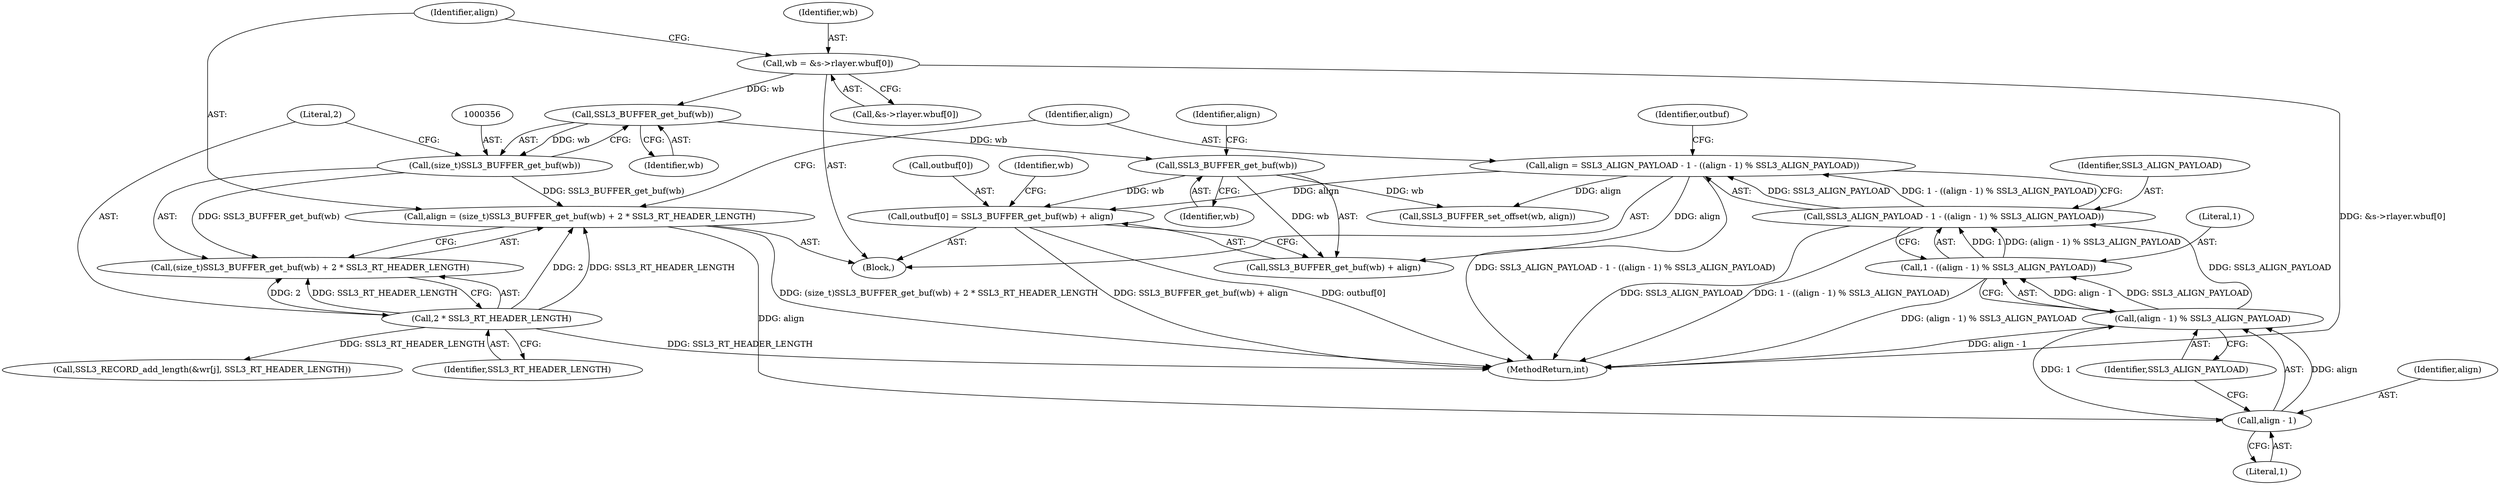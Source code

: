digraph "0_openssl_4ad93618d26a3ea23d36ad5498ff4f59eff3a4d2@pointer" {
"1000373" [label="(Call,outbuf[0] = SSL3_BUFFER_get_buf(wb) + align)"];
"1000378" [label="(Call,SSL3_BUFFER_get_buf(wb))"];
"1000357" [label="(Call,SSL3_BUFFER_get_buf(wb))"];
"1000342" [label="(Call,wb = &s->rlayer.wbuf[0])"];
"1000362" [label="(Call,align = SSL3_ALIGN_PAYLOAD - 1 - ((align - 1) % SSL3_ALIGN_PAYLOAD))"];
"1000364" [label="(Call,SSL3_ALIGN_PAYLOAD - 1 - ((align - 1) % SSL3_ALIGN_PAYLOAD))"];
"1000368" [label="(Call,(align - 1) % SSL3_ALIGN_PAYLOAD)"];
"1000369" [label="(Call,align - 1)"];
"1000352" [label="(Call,align = (size_t)SSL3_BUFFER_get_buf(wb) + 2 * SSL3_RT_HEADER_LENGTH)"];
"1000355" [label="(Call,(size_t)SSL3_BUFFER_get_buf(wb))"];
"1000359" [label="(Call,2 * SSL3_RT_HEADER_LENGTH)"];
"1000366" [label="(Call,1 - ((align - 1) % SSL3_ALIGN_PAYLOAD))"];
"1000379" [label="(Identifier,wb)"];
"1000368" [label="(Call,(align - 1) % SSL3_ALIGN_PAYLOAD)"];
"1000371" [label="(Literal,1)"];
"1000372" [label="(Identifier,SSL3_ALIGN_PAYLOAD)"];
"1000369" [label="(Call,align - 1)"];
"1000380" [label="(Identifier,align)"];
"1000362" [label="(Call,align = SSL3_ALIGN_PAYLOAD - 1 - ((align - 1) % SSL3_ALIGN_PAYLOAD))"];
"1000365" [label="(Identifier,SSL3_ALIGN_PAYLOAD)"];
"1000361" [label="(Identifier,SSL3_RT_HEADER_LENGTH)"];
"1000373" [label="(Call,outbuf[0] = SSL3_BUFFER_get_buf(wb) + align)"];
"1000367" [label="(Literal,1)"];
"1000342" [label="(Call,wb = &s->rlayer.wbuf[0])"];
"1000364" [label="(Call,SSL3_ALIGN_PAYLOAD - 1 - ((align - 1) % SSL3_ALIGN_PAYLOAD))"];
"1000360" [label="(Literal,2)"];
"1000366" [label="(Call,1 - ((align - 1) % SSL3_ALIGN_PAYLOAD))"];
"1000354" [label="(Call,(size_t)SSL3_BUFFER_get_buf(wb) + 2 * SSL3_RT_HEADER_LENGTH)"];
"1000353" [label="(Identifier,align)"];
"1000357" [label="(Call,SSL3_BUFFER_get_buf(wb))"];
"1000355" [label="(Call,(size_t)SSL3_BUFFER_get_buf(wb))"];
"1000377" [label="(Call,SSL3_BUFFER_get_buf(wb) + align)"];
"1000378" [label="(Call,SSL3_BUFFER_get_buf(wb))"];
"1000374" [label="(Call,outbuf[0])"];
"1000358" [label="(Identifier,wb)"];
"1000363" [label="(Identifier,align)"];
"1000352" [label="(Call,align = (size_t)SSL3_BUFFER_get_buf(wb) + 2 * SSL3_RT_HEADER_LENGTH)"];
"1000382" [label="(Identifier,wb)"];
"1000381" [label="(Call,SSL3_BUFFER_set_offset(wb, align))"];
"1000341" [label="(Block,)"];
"1000370" [label="(Identifier,align)"];
"1000908" [label="(MethodReturn,int)"];
"1000359" [label="(Call,2 * SSL3_RT_HEADER_LENGTH)"];
"1000343" [label="(Identifier,wb)"];
"1000375" [label="(Identifier,outbuf)"];
"1000833" [label="(Call,SSL3_RECORD_add_length(&wr[j], SSL3_RT_HEADER_LENGTH))"];
"1000344" [label="(Call,&s->rlayer.wbuf[0])"];
"1000373" -> "1000341"  [label="AST: "];
"1000373" -> "1000377"  [label="CFG: "];
"1000374" -> "1000373"  [label="AST: "];
"1000377" -> "1000373"  [label="AST: "];
"1000382" -> "1000373"  [label="CFG: "];
"1000373" -> "1000908"  [label="DDG: SSL3_BUFFER_get_buf(wb) + align"];
"1000373" -> "1000908"  [label="DDG: outbuf[0]"];
"1000378" -> "1000373"  [label="DDG: wb"];
"1000362" -> "1000373"  [label="DDG: align"];
"1000378" -> "1000377"  [label="AST: "];
"1000378" -> "1000379"  [label="CFG: "];
"1000379" -> "1000378"  [label="AST: "];
"1000380" -> "1000378"  [label="CFG: "];
"1000378" -> "1000377"  [label="DDG: wb"];
"1000357" -> "1000378"  [label="DDG: wb"];
"1000378" -> "1000381"  [label="DDG: wb"];
"1000357" -> "1000355"  [label="AST: "];
"1000357" -> "1000358"  [label="CFG: "];
"1000358" -> "1000357"  [label="AST: "];
"1000355" -> "1000357"  [label="CFG: "];
"1000357" -> "1000355"  [label="DDG: wb"];
"1000342" -> "1000357"  [label="DDG: wb"];
"1000342" -> "1000341"  [label="AST: "];
"1000342" -> "1000344"  [label="CFG: "];
"1000343" -> "1000342"  [label="AST: "];
"1000344" -> "1000342"  [label="AST: "];
"1000353" -> "1000342"  [label="CFG: "];
"1000342" -> "1000908"  [label="DDG: &s->rlayer.wbuf[0]"];
"1000362" -> "1000341"  [label="AST: "];
"1000362" -> "1000364"  [label="CFG: "];
"1000363" -> "1000362"  [label="AST: "];
"1000364" -> "1000362"  [label="AST: "];
"1000375" -> "1000362"  [label="CFG: "];
"1000362" -> "1000908"  [label="DDG: SSL3_ALIGN_PAYLOAD - 1 - ((align - 1) % SSL3_ALIGN_PAYLOAD)"];
"1000364" -> "1000362"  [label="DDG: SSL3_ALIGN_PAYLOAD"];
"1000364" -> "1000362"  [label="DDG: 1 - ((align - 1) % SSL3_ALIGN_PAYLOAD)"];
"1000362" -> "1000377"  [label="DDG: align"];
"1000362" -> "1000381"  [label="DDG: align"];
"1000364" -> "1000366"  [label="CFG: "];
"1000365" -> "1000364"  [label="AST: "];
"1000366" -> "1000364"  [label="AST: "];
"1000364" -> "1000908"  [label="DDG: SSL3_ALIGN_PAYLOAD"];
"1000364" -> "1000908"  [label="DDG: 1 - ((align - 1) % SSL3_ALIGN_PAYLOAD)"];
"1000368" -> "1000364"  [label="DDG: SSL3_ALIGN_PAYLOAD"];
"1000366" -> "1000364"  [label="DDG: 1"];
"1000366" -> "1000364"  [label="DDG: (align - 1) % SSL3_ALIGN_PAYLOAD"];
"1000368" -> "1000366"  [label="AST: "];
"1000368" -> "1000372"  [label="CFG: "];
"1000369" -> "1000368"  [label="AST: "];
"1000372" -> "1000368"  [label="AST: "];
"1000366" -> "1000368"  [label="CFG: "];
"1000368" -> "1000908"  [label="DDG: align - 1"];
"1000368" -> "1000366"  [label="DDG: align - 1"];
"1000368" -> "1000366"  [label="DDG: SSL3_ALIGN_PAYLOAD"];
"1000369" -> "1000368"  [label="DDG: align"];
"1000369" -> "1000368"  [label="DDG: 1"];
"1000369" -> "1000371"  [label="CFG: "];
"1000370" -> "1000369"  [label="AST: "];
"1000371" -> "1000369"  [label="AST: "];
"1000372" -> "1000369"  [label="CFG: "];
"1000352" -> "1000369"  [label="DDG: align"];
"1000352" -> "1000341"  [label="AST: "];
"1000352" -> "1000354"  [label="CFG: "];
"1000353" -> "1000352"  [label="AST: "];
"1000354" -> "1000352"  [label="AST: "];
"1000363" -> "1000352"  [label="CFG: "];
"1000352" -> "1000908"  [label="DDG: (size_t)SSL3_BUFFER_get_buf(wb) + 2 * SSL3_RT_HEADER_LENGTH"];
"1000355" -> "1000352"  [label="DDG: SSL3_BUFFER_get_buf(wb)"];
"1000359" -> "1000352"  [label="DDG: 2"];
"1000359" -> "1000352"  [label="DDG: SSL3_RT_HEADER_LENGTH"];
"1000355" -> "1000354"  [label="AST: "];
"1000356" -> "1000355"  [label="AST: "];
"1000360" -> "1000355"  [label="CFG: "];
"1000355" -> "1000354"  [label="DDG: SSL3_BUFFER_get_buf(wb)"];
"1000359" -> "1000354"  [label="AST: "];
"1000359" -> "1000361"  [label="CFG: "];
"1000360" -> "1000359"  [label="AST: "];
"1000361" -> "1000359"  [label="AST: "];
"1000354" -> "1000359"  [label="CFG: "];
"1000359" -> "1000908"  [label="DDG: SSL3_RT_HEADER_LENGTH"];
"1000359" -> "1000354"  [label="DDG: 2"];
"1000359" -> "1000354"  [label="DDG: SSL3_RT_HEADER_LENGTH"];
"1000359" -> "1000833"  [label="DDG: SSL3_RT_HEADER_LENGTH"];
"1000367" -> "1000366"  [label="AST: "];
"1000366" -> "1000908"  [label="DDG: (align - 1) % SSL3_ALIGN_PAYLOAD"];
}
